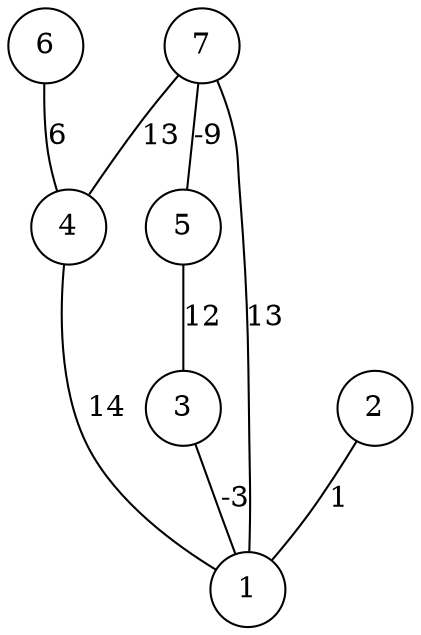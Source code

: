 graph { 
	 fontname="Helvetica,Arial,sans-serif" 
	 node [shape = circle]; 
	 7 -- 1 [label = "13"];
	 7 -- 4 [label = "13"];
	 7 -- 5 [label = "-9"];
	 6 -- 4 [label = "6"];
	 5 -- 3 [label = "12"];
	 4 -- 1 [label = "14"];
	 3 -- 1 [label = "-3"];
	 2 -- 1 [label = "1"];
	 1;
	 2;
	 3;
	 4;
	 5;
	 6;
	 7;
}
